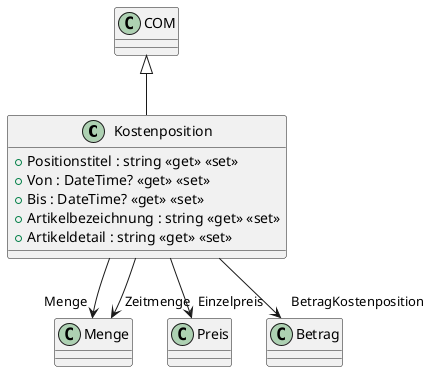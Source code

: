 @startuml
class Kostenposition {
    + Positionstitel : string <<get>> <<set>>
    + Von : DateTime? <<get>> <<set>>
    + Bis : DateTime? <<get>> <<set>>
    + Artikelbezeichnung : string <<get>> <<set>>
    + Artikeldetail : string <<get>> <<set>>
}
COM <|-- Kostenposition
Kostenposition --> "Menge" Menge
Kostenposition --> "Zeitmenge" Menge
Kostenposition --> "Einzelpreis" Preis
Kostenposition --> "BetragKostenposition" Betrag
@enduml
